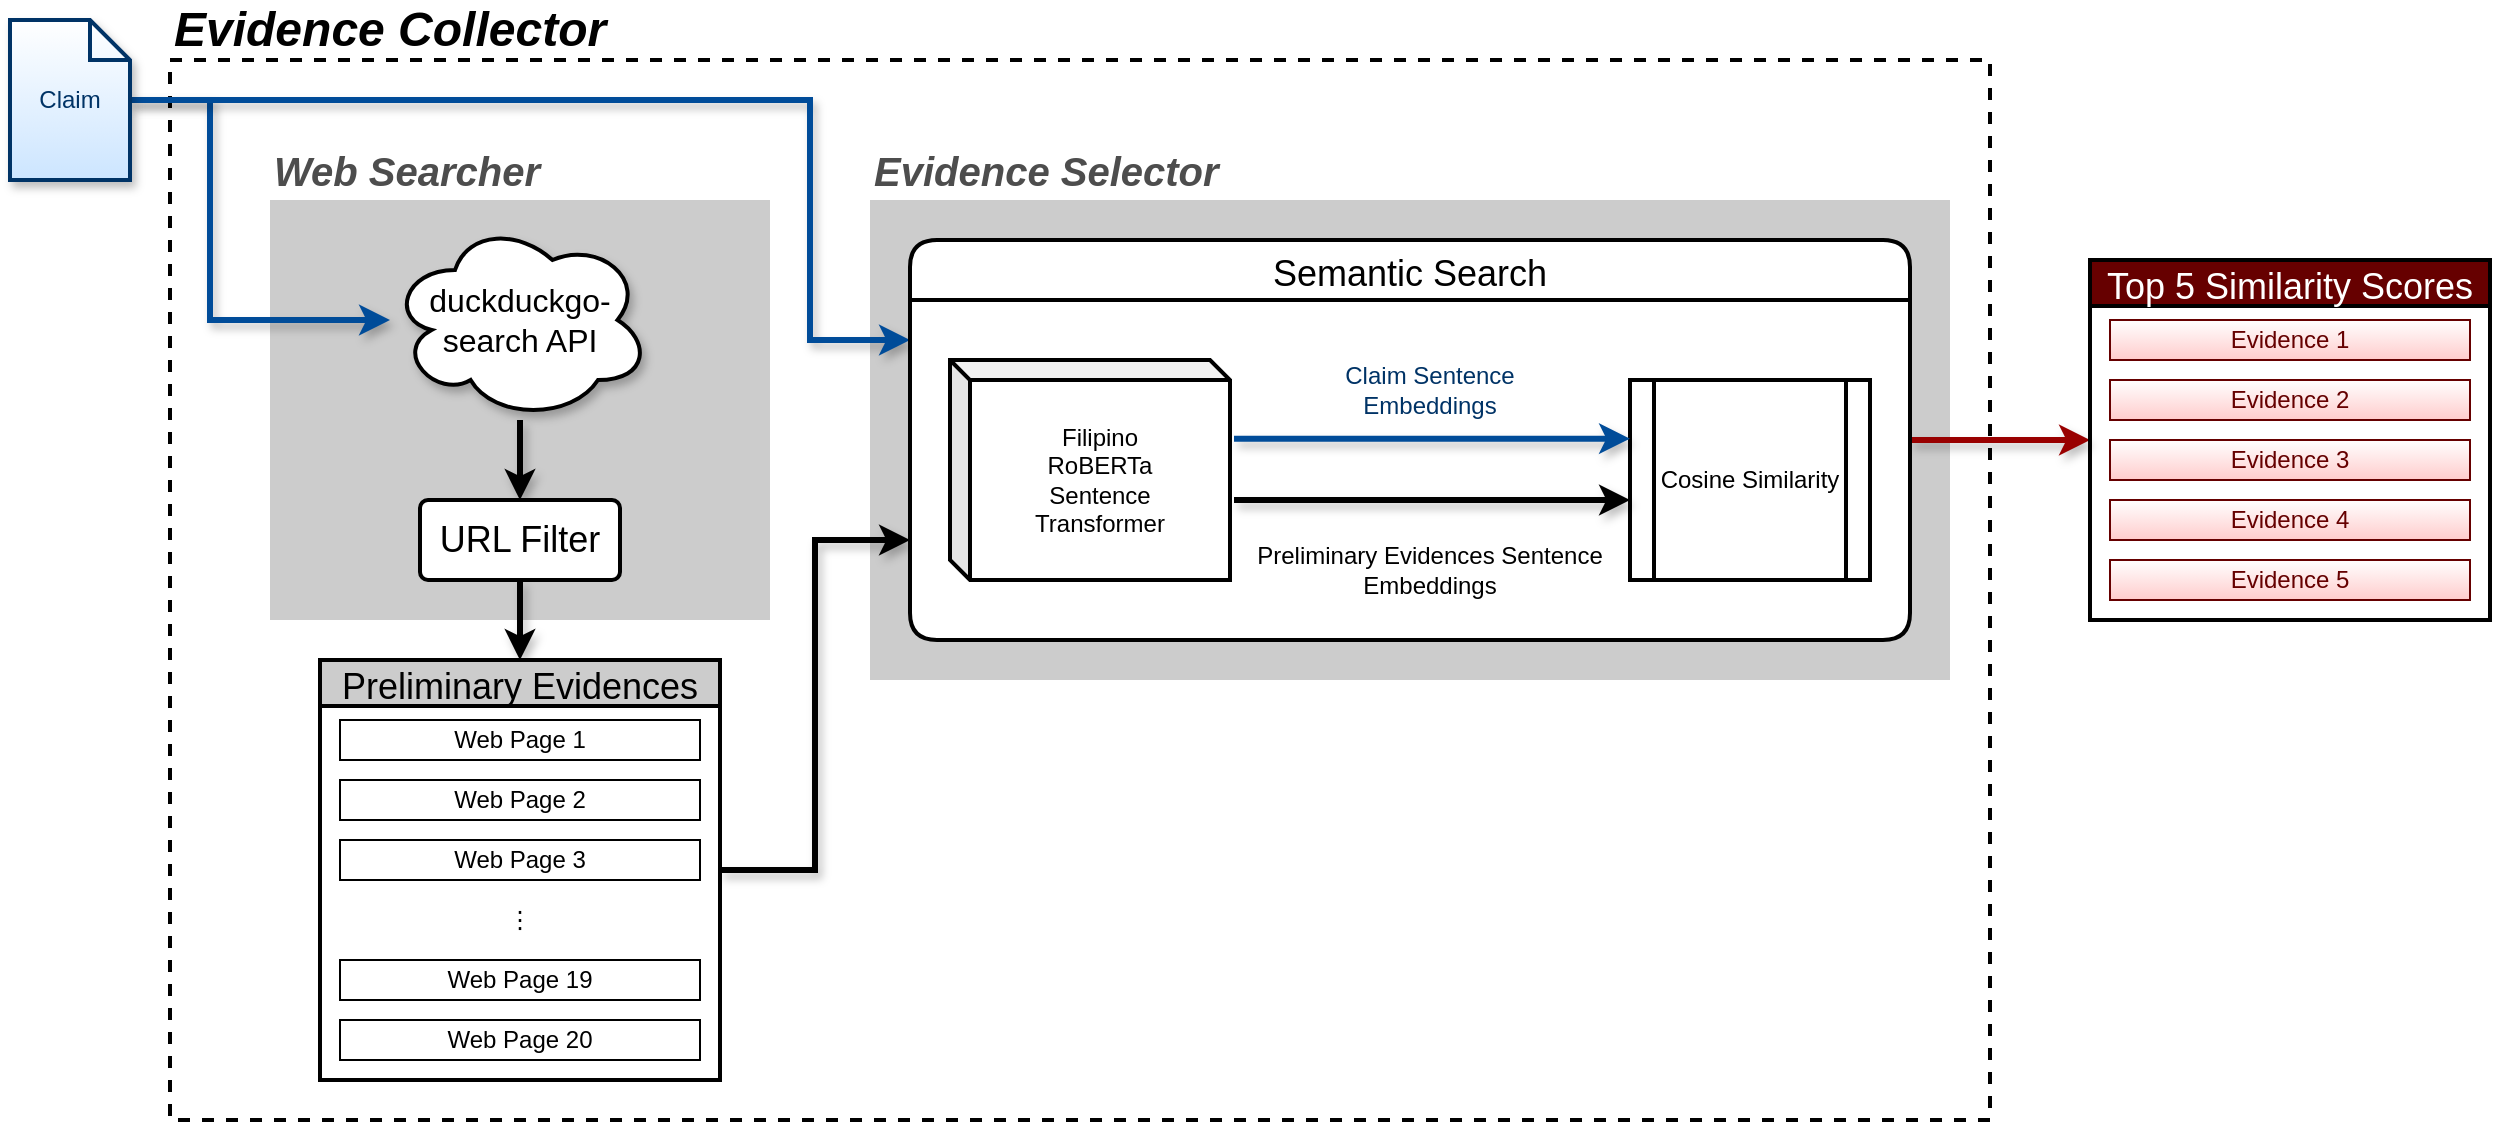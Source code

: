 <mxfile version="21.6.2" type="device">
  <diagram name="Page-1" id="-WhOwhmMR18s3AXCzHQL">
    <mxGraphModel dx="695" dy="1034" grid="1" gridSize="10" guides="1" tooltips="1" connect="1" arrows="1" fold="1" page="1" pageScale="1" pageWidth="1700" pageHeight="1100" math="0" shadow="0">
      <root>
        <mxCell id="0" />
        <mxCell id="1" parent="0" />
        <mxCell id="DkB-3iO870HZGzdMPwxC-8" value="" style="rounded=0;whiteSpace=wrap;html=1;labelBorderColor=none;strokeWidth=2;dashed=1;" vertex="1" parent="1">
          <mxGeometry x="330" y="290" width="910" height="530" as="geometry" />
        </mxCell>
        <mxCell id="7krcvtPmVe8s60KPFWGB-60" value="" style="rounded=0;whiteSpace=wrap;html=1;labelBorderColor=none;strokeWidth=2;dashed=1;dashPattern=1 1;fillColor=#CCCCCC;strokeColor=none;" parent="1" vertex="1">
          <mxGeometry x="680" y="360" width="540" height="240" as="geometry" />
        </mxCell>
        <mxCell id="7krcvtPmVe8s60KPFWGB-20" value="" style="rounded=0;whiteSpace=wrap;html=1;labelBorderColor=none;strokeWidth=2;dashed=1;dashPattern=1 4;strokeColor=none;fillColor=#CCCCCC;" parent="1" vertex="1">
          <mxGeometry x="380" y="360" width="250" height="210" as="geometry" />
        </mxCell>
        <mxCell id="7krcvtPmVe8s60KPFWGB-34" style="edgeStyle=orthogonalEdgeStyle;rounded=0;orthogonalLoop=1;jettySize=auto;html=1;strokeWidth=3;shadow=1;endSize=6;startSize=6;strokeColor=#004C99;" parent="1" source="Ar0c-4erhAiAn8HWJEN9-1" target="7krcvtPmVe8s60KPFWGB-1" edge="1">
          <mxGeometry relative="1" as="geometry">
            <Array as="points">
              <mxPoint x="350" y="310" />
              <mxPoint x="350" y="420" />
            </Array>
          </mxGeometry>
        </mxCell>
        <mxCell id="7krcvtPmVe8s60KPFWGB-80" style="edgeStyle=orthogonalEdgeStyle;rounded=0;orthogonalLoop=1;jettySize=auto;html=1;entryX=0;entryY=0.25;entryDx=0;entryDy=0;strokeWidth=3;shadow=1;strokeColor=#004C99;" parent="1" source="Ar0c-4erhAiAn8HWJEN9-1" target="7krcvtPmVe8s60KPFWGB-48" edge="1">
          <mxGeometry relative="1" as="geometry">
            <Array as="points">
              <mxPoint x="650" y="310" />
              <mxPoint x="650" y="430" />
            </Array>
          </mxGeometry>
        </mxCell>
        <mxCell id="Ar0c-4erhAiAn8HWJEN9-1" value="Claim" style="shape=note;size=20;whiteSpace=wrap;html=1;strokeWidth=2;shadow=1;fillColor=#CCE5FF;fontColor=#003366;strokeColor=#003366;gradientColor=#FFFFFF;gradientDirection=north;" parent="1" vertex="1">
          <mxGeometry x="250" y="270" width="60" height="80" as="geometry" />
        </mxCell>
        <mxCell id="7krcvtPmVe8s60KPFWGB-35" style="edgeStyle=orthogonalEdgeStyle;rounded=0;orthogonalLoop=1;jettySize=auto;html=1;strokeWidth=3;shadow=1;" parent="1" source="7krcvtPmVe8s60KPFWGB-1" target="7krcvtPmVe8s60KPFWGB-3" edge="1">
          <mxGeometry relative="1" as="geometry" />
        </mxCell>
        <mxCell id="7krcvtPmVe8s60KPFWGB-1" value="&lt;font style=&quot;font-size: 16px;&quot;&gt;duckduckgo-search API&lt;/font&gt;" style="ellipse;shape=cloud;whiteSpace=wrap;html=1;align=center;strokeWidth=2;shadow=1;labelBackgroundColor=none;gradientColor=none;gradientDirection=south;" parent="1" vertex="1">
          <mxGeometry x="440" y="370" width="130" height="100" as="geometry" />
        </mxCell>
        <mxCell id="7krcvtPmVe8s60KPFWGB-59" style="edgeStyle=orthogonalEdgeStyle;rounded=0;orthogonalLoop=1;jettySize=auto;html=1;entryX=0.5;entryY=0;entryDx=0;entryDy=0;strokeWidth=3;shadow=1;" parent="1" source="7krcvtPmVe8s60KPFWGB-3" target="7krcvtPmVe8s60KPFWGB-51" edge="1">
          <mxGeometry relative="1" as="geometry" />
        </mxCell>
        <mxCell id="7krcvtPmVe8s60KPFWGB-3" value="&lt;font style=&quot;font-size: 18px;&quot;&gt;URL Filter&lt;/font&gt;" style="rounded=1;arcSize=10;whiteSpace=wrap;html=1;align=center;shadow=0;strokeWidth=2;" parent="1" vertex="1">
          <mxGeometry x="455" y="510" width="100" height="40" as="geometry" />
        </mxCell>
        <mxCell id="7krcvtPmVe8s60KPFWGB-23" value="Web Searcher" style="text;html=1;strokeColor=none;fillColor=none;align=left;verticalAlign=middle;whiteSpace=wrap;rounded=0;fontStyle=3;fontSize=20;fontColor=#4D4D4D;labelBorderColor=none;labelBackgroundColor=none;" parent="1" vertex="1">
          <mxGeometry x="380" y="330" width="150" height="30" as="geometry" />
        </mxCell>
        <mxCell id="7krcvtPmVe8s60KPFWGB-95" style="edgeStyle=orthogonalEdgeStyle;rounded=0;orthogonalLoop=1;jettySize=auto;html=1;exitX=1;exitY=0.5;exitDx=0;exitDy=0;strokeWidth=3;shadow=1;strokeColor=#990000;" parent="1" source="7krcvtPmVe8s60KPFWGB-48" edge="1">
          <mxGeometry relative="1" as="geometry">
            <mxPoint x="1290" y="480" as="targetPoint" />
          </mxGeometry>
        </mxCell>
        <mxCell id="7krcvtPmVe8s60KPFWGB-96" style="edgeStyle=orthogonalEdgeStyle;rounded=0;orthogonalLoop=1;jettySize=auto;html=1;entryX=0;entryY=0.75;entryDx=0;entryDy=0;strokeWidth=3;shadow=1;" parent="1" source="7krcvtPmVe8s60KPFWGB-51" target="7krcvtPmVe8s60KPFWGB-48" edge="1">
          <mxGeometry relative="1" as="geometry" />
        </mxCell>
        <mxCell id="7krcvtPmVe8s60KPFWGB-51" value="Preliminary Evidences" style="swimlane;fontStyle=0;fontSize=18;strokeWidth=2;fillColor=#CCCCCC;shadow=0;" parent="1" vertex="1">
          <mxGeometry x="405" y="590" width="200" height="210" as="geometry" />
        </mxCell>
        <mxCell id="7krcvtPmVe8s60KPFWGB-52" value="Web Page 1" style="whiteSpace=wrap;html=1;align=center;" parent="7krcvtPmVe8s60KPFWGB-51" vertex="1">
          <mxGeometry x="10" y="30" width="180" height="20" as="geometry" />
        </mxCell>
        <mxCell id="7krcvtPmVe8s60KPFWGB-53" value="Web Page 2" style="whiteSpace=wrap;html=1;align=center;" parent="7krcvtPmVe8s60KPFWGB-51" vertex="1">
          <mxGeometry x="10" y="60" width="180" height="20" as="geometry" />
        </mxCell>
        <mxCell id="7krcvtPmVe8s60KPFWGB-54" value="Web Page 3" style="whiteSpace=wrap;html=1;align=center;" parent="7krcvtPmVe8s60KPFWGB-51" vertex="1">
          <mxGeometry x="10" y="90" width="180" height="20" as="geometry" />
        </mxCell>
        <mxCell id="7krcvtPmVe8s60KPFWGB-56" value="⋮" style="whiteSpace=wrap;html=1;align=center;strokeColor=none;" parent="7krcvtPmVe8s60KPFWGB-51" vertex="1">
          <mxGeometry x="10" y="120" width="180" height="20" as="geometry" />
        </mxCell>
        <mxCell id="7krcvtPmVe8s60KPFWGB-57" value="Web Page 19" style="whiteSpace=wrap;html=1;align=center;" parent="7krcvtPmVe8s60KPFWGB-51" vertex="1">
          <mxGeometry x="10" y="150" width="180" height="20" as="geometry" />
        </mxCell>
        <mxCell id="7krcvtPmVe8s60KPFWGB-58" value="Web Page 20" style="whiteSpace=wrap;html=1;align=center;" parent="7krcvtPmVe8s60KPFWGB-51" vertex="1">
          <mxGeometry x="10" y="180" width="180" height="20" as="geometry" />
        </mxCell>
        <mxCell id="7krcvtPmVe8s60KPFWGB-61" value="Top 5 Similarity Scores" style="swimlane;fontStyle=0;fontSize=18;strokeWidth=2;fillColor=#660000;shadow=0;strokeColor=#000000;gradientColor=none;fontColor=#FFFFFF;" parent="1" vertex="1">
          <mxGeometry x="1290" y="390" width="200" height="180" as="geometry" />
        </mxCell>
        <mxCell id="7krcvtPmVe8s60KPFWGB-62" value="Evidence 1" style="whiteSpace=wrap;html=1;align=center;fillColor=#FFCCCC;strokeColor=#660000;fontColor=#660000;gradientColor=#FFFFFF;gradientDirection=north;" parent="7krcvtPmVe8s60KPFWGB-61" vertex="1">
          <mxGeometry x="10" y="30" width="180" height="20" as="geometry" />
        </mxCell>
        <mxCell id="7krcvtPmVe8s60KPFWGB-63" value="Evidence 2" style="whiteSpace=wrap;html=1;align=center;fillColor=#FFCCCC;strokeColor=#660000;fontColor=#660000;gradientColor=#FFFFFF;gradientDirection=north;" parent="7krcvtPmVe8s60KPFWGB-61" vertex="1">
          <mxGeometry x="10" y="60" width="180" height="20" as="geometry" />
        </mxCell>
        <mxCell id="7krcvtPmVe8s60KPFWGB-64" value="Evidence 3" style="whiteSpace=wrap;html=1;align=center;fillColor=#FFCCCC;strokeColor=#660000;fontColor=#660000;gradientColor=#FFFFFF;gradientDirection=north;" parent="7krcvtPmVe8s60KPFWGB-61" vertex="1">
          <mxGeometry x="10" y="90" width="180" height="20" as="geometry" />
        </mxCell>
        <mxCell id="7krcvtPmVe8s60KPFWGB-66" value="Evidence 4" style="whiteSpace=wrap;html=1;align=center;fillColor=#FFCCCC;strokeColor=#660000;fontColor=#660000;gradientColor=#FFFFFF;gradientDirection=north;" parent="7krcvtPmVe8s60KPFWGB-61" vertex="1">
          <mxGeometry x="10" y="120" width="180" height="20" as="geometry" />
        </mxCell>
        <mxCell id="7krcvtPmVe8s60KPFWGB-67" value="Evidence 5" style="whiteSpace=wrap;html=1;align=center;fillColor=#FFCCCC;strokeColor=#660000;fontColor=#660000;gradientColor=#FFFFFF;gradientDirection=north;" parent="7krcvtPmVe8s60KPFWGB-61" vertex="1">
          <mxGeometry x="10" y="150" width="180" height="20" as="geometry" />
        </mxCell>
        <mxCell id="DkB-3iO870HZGzdMPwxC-9" value="Evidence Collector" style="text;html=1;strokeColor=none;fillColor=none;align=left;verticalAlign=middle;whiteSpace=wrap;rounded=0;fontStyle=3;fontSize=24;" vertex="1" parent="1">
          <mxGeometry x="330" y="260" width="230" height="30" as="geometry" />
        </mxCell>
        <mxCell id="DkB-3iO870HZGzdMPwxC-10" value="" style="rounded=1;whiteSpace=wrap;html=1;labelBorderColor=none;strokeWidth=2;dashed=1;dashPattern=1 1;fillColor=default;strokeColor=none;arcSize=7;" vertex="1" parent="1">
          <mxGeometry x="700" y="380" width="500" height="200" as="geometry" />
        </mxCell>
        <mxCell id="7krcvtPmVe8s60KPFWGB-37" value="Evidence Selector" style="text;html=1;strokeColor=none;fillColor=none;align=left;verticalAlign=middle;whiteSpace=wrap;rounded=0;fontStyle=3;fontSize=20;fontColor=#4D4D4D;" parent="1" vertex="1">
          <mxGeometry x="680" y="330" width="200" height="30" as="geometry" />
        </mxCell>
        <mxCell id="7krcvtPmVe8s60KPFWGB-48" value="Semantic Search" style="swimlane;fontStyle=0;fontSize=18;rounded=1;strokeWidth=2;startSize=30;" parent="1" vertex="1">
          <mxGeometry x="700" y="380" width="500" height="200" as="geometry" />
        </mxCell>
        <mxCell id="7krcvtPmVe8s60KPFWGB-47" value="Filipino &lt;br&gt;RoBERTa&lt;br&gt;Sentence&lt;br&gt;Transformer" style="shape=cube;whiteSpace=wrap;html=1;boundedLbl=1;backgroundOutline=1;darkOpacity=0.05;darkOpacity2=0.1;strokeWidth=2;size=10;" parent="7krcvtPmVe8s60KPFWGB-48" vertex="1">
          <mxGeometry x="20" y="60" width="140" height="110" as="geometry" />
        </mxCell>
        <mxCell id="7krcvtPmVe8s60KPFWGB-50" value="Cosine Similarity" style="shape=process;whiteSpace=wrap;html=1;backgroundOutline=1;strokeWidth=2;" parent="7krcvtPmVe8s60KPFWGB-48" vertex="1">
          <mxGeometry x="360" y="70" width="120" height="100" as="geometry" />
        </mxCell>
        <mxCell id="7krcvtPmVe8s60KPFWGB-88" style="edgeStyle=orthogonalEdgeStyle;rounded=0;orthogonalLoop=1;jettySize=auto;html=1;entryX=-0.014;entryY=0.386;entryDx=0;entryDy=0;entryPerimeter=0;strokeWidth=3;shadow=1;" parent="7krcvtPmVe8s60KPFWGB-48" edge="1">
          <mxGeometry relative="1" as="geometry">
            <mxPoint x="162" y="130" as="sourcePoint" />
            <mxPoint x="360" y="130" as="targetPoint" />
          </mxGeometry>
        </mxCell>
        <mxCell id="7krcvtPmVe8s60KPFWGB-90" style="edgeStyle=orthogonalEdgeStyle;rounded=0;orthogonalLoop=1;jettySize=auto;html=1;entryX=-0.014;entryY=0.386;entryDx=0;entryDy=0;entryPerimeter=0;strokeWidth=3;shadow=1;strokeColor=#004C99;" parent="7krcvtPmVe8s60KPFWGB-48" edge="1">
          <mxGeometry relative="1" as="geometry">
            <mxPoint x="162" y="99.33" as="sourcePoint" />
            <mxPoint x="360" y="99.33" as="targetPoint" />
          </mxGeometry>
        </mxCell>
        <mxCell id="7krcvtPmVe8s60KPFWGB-85" value="Claim Sentence Embeddings" style="text;html=1;strokeColor=none;fillColor=none;align=center;verticalAlign=middle;whiteSpace=wrap;rounded=0;strokeWidth=1;shadow=0;fontColor=#003366;" parent="7krcvtPmVe8s60KPFWGB-48" vertex="1">
          <mxGeometry x="185" y="60" width="150" height="30" as="geometry" />
        </mxCell>
        <mxCell id="7krcvtPmVe8s60KPFWGB-76" value="Preliminary Evidences Sentence Embeddings" style="text;html=1;strokeColor=none;fillColor=none;align=center;verticalAlign=middle;whiteSpace=wrap;rounded=0;" parent="1" vertex="1">
          <mxGeometry x="865" y="530" width="190" height="30" as="geometry" />
        </mxCell>
      </root>
    </mxGraphModel>
  </diagram>
</mxfile>
